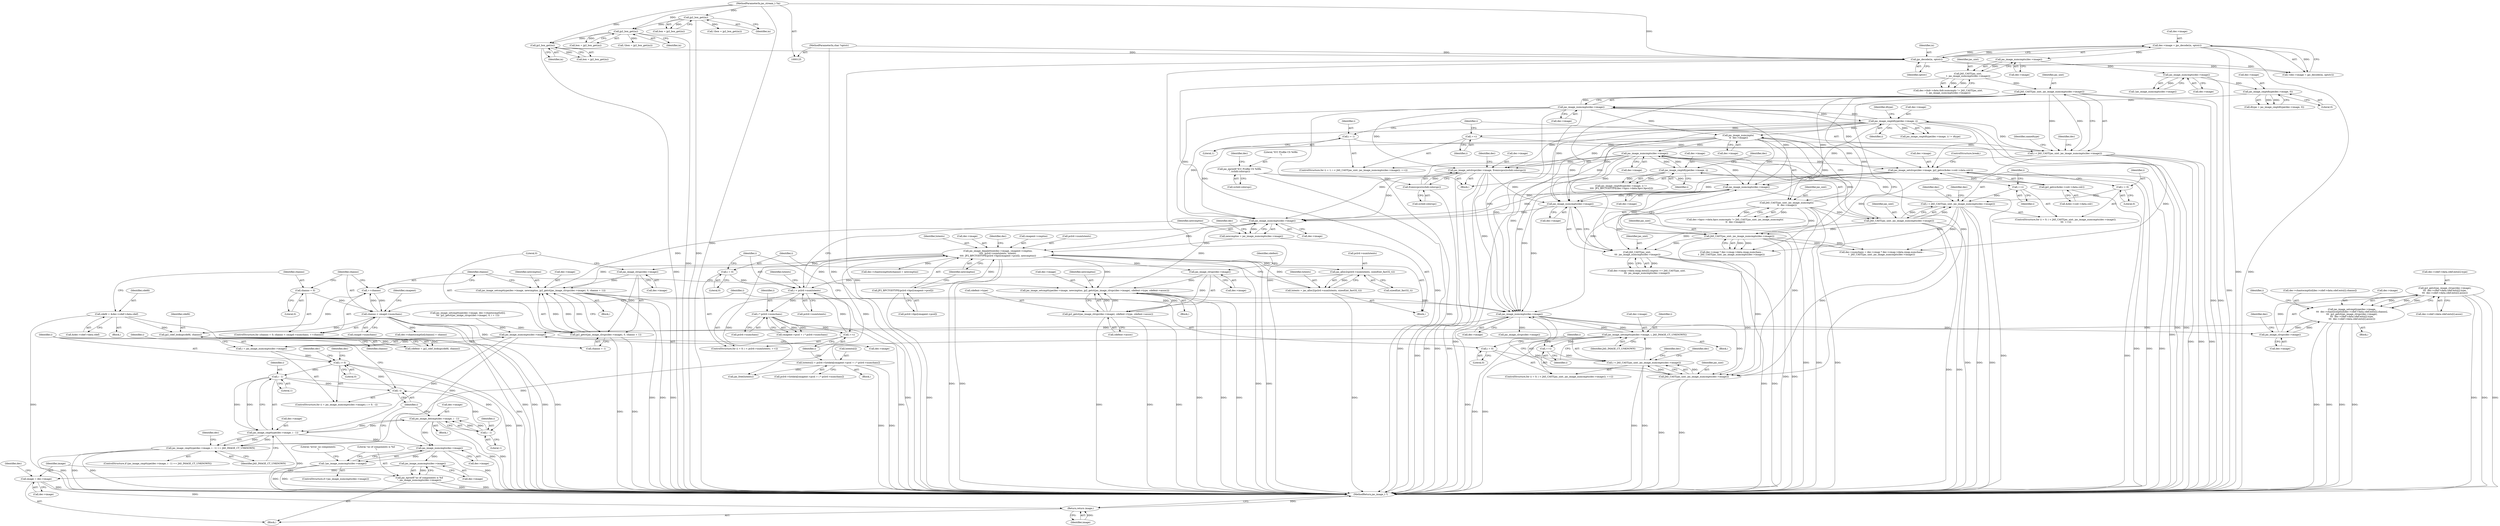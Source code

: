 digraph "0_jasper_d42b2388f7f8e0332c846675133acea151fc557a_33@API" {
"1001128" [label="(Call,jp2_getct(jas_image_clrspc(dec->image),\n\t\t\t  dec->cdef->data.cdef.ents[i].type,\n\t\t\t  dec->cdef->data.cdef.ents[i].assoc))"];
"1001129" [label="(Call,jas_image_clrspc(dec->image))"];
"1001107" [label="(Call,jas_image_setcmpttype(dec->image,\n\t\t\t  dec->chantocmptlut[dec->cdef->data.cdef.ents[i].channo],\n\t\t\t  jp2_getct(jas_image_clrspc(dec->image),\n\t\t\t  dec->cdef->data.cdef.ents[i].type,\n\t\t\t  dec->cdef->data.cdef.ents[i].assoc)))"];
"1001128" [label="(Call,jp2_getct(jas_image_clrspc(dec->image),\n\t\t\t  dec->cdef->data.cdef.ents[i].type,\n\t\t\t  dec->cdef->data.cdef.ents[i].assoc))"];
"1001055" [label="(Call,jas_image_numcmpts(dec->image))"];
"1000601" [label="(Call,jas_image_setclrspc(dec->image, jp2_getcs(&dec->colr->data.colr)))"];
"1000528" [label="(Call,jas_image_numcmpts(\n \t\t  dec->image))"];
"1000441" [label="(Call,jas_image_numcmpts(dec->image))"];
"1000450" [label="(Call,jas_image_cmptdtype(dec->image, i))"];
"1000437" [label="(Call,i < JAS_CAST(jas_uint, jas_image_numcmpts(dec->image)))"];
"1000445" [label="(Call,++i)"];
"1000434" [label="(Call,i = 1)"];
"1000439" [label="(Call,JAS_CAST(jas_uint, jas_image_numcmpts(dec->image)))"];
"1000404" [label="(Call,JAS_CAST(jas_uint,\n \t  jas_image_numcmpts(dec->image)))"];
"1000406" [label="(Call,jas_image_numcmpts(dec->image))"];
"1000373" [label="(Call,dec->image = jpc_decode(in, optstr))"];
"1000377" [label="(Call,jpc_decode(in, optstr))"];
"1000231" [label="(Call,jp2_box_get(in))"];
"1000206" [label="(Call,jp2_box_get(in))"];
"1000167" [label="(Call,jp2_box_get(in))"];
"1000126" [label="(MethodParameterIn,jas_stream_t *in)"];
"1000127" [label="(MethodParameterIn,char *optstr)"];
"1000428" [label="(Call,jas_image_cmptdtype(dec->image, 0))"];
"1000415" [label="(Call,jas_image_numcmpts(dec->image))"];
"1000547" [label="(Call,jas_image_numcmpts(dec->image))"];
"1000556" [label="(Call,jas_image_cmptdtype(dec->image, i))"];
"1000543" [label="(Call,i < JAS_CAST(jas_uint, jas_image_numcmpts(dec->image)))"];
"1000551" [label="(Call,++i)"];
"1000540" [label="(Call,i = 0)"];
"1000545" [label="(Call,JAS_CAST(jas_uint, jas_image_numcmpts(dec->image)))"];
"1000526" [label="(Call,JAS_CAST(jas_uint, jas_image_numcmpts(\n \t\t  dec->image)))"];
"1000605" [label="(Call,jp2_getcs(&dec->colr->data.colr))"];
"1001015" [label="(Call,jas_image_setcmpttype(dec->image, newcmptno, jp2_getct(jas_image_clrspc(dec->image), cdefent->type, cdefent->assoc)))"];
"1001021" [label="(Call,jas_image_clrspc(dec->image))"];
"1000971" [label="(Call,jas_image_depalettize(dec->image, cmapent->cmptno,\n\t\t\t\t  pclrd->numlutents, lutents,\n\t\t\t\t  JP2_BPCTODTYPE(pclrd->bpc[cmapent->pcol]), newcmptno))"];
"1000967" [label="(Call,jas_image_numcmpts(dec->image))"];
"1000739" [label="(Call,jas_image_numcmpts(dec->image))"];
"1000653" [label="(Call,jas_image_setclrspc(dec->image, fromiccpcs(icchdr.colorspc)))"];
"1000657" [label="(Call,fromiccpcs(icchdr.colorspc))"];
"1000648" [label="(Call,jas_eprintf(\"ICC Profile CS %08x\n\", icchdr.colorspc))"];
"1000777" [label="(Call,jas_image_numcmpts(dec->image))"];
"1001033" [label="(Call,jas_image_setcmpttype(dec->image, newcmptno, jp2_getct(jas_image_clrspc(dec->image), 0, channo + 1)))"];
"1001039" [label="(Call,jas_image_clrspc(dec->image))"];
"1001038" [label="(Call,jp2_getct(jas_image_clrspc(dec->image), 0, channo + 1))"];
"1000890" [label="(Call,channo < cmapd->numchans)"];
"1000887" [label="(Call,channo = 0)"];
"1000895" [label="(Call,++channo)"];
"1001007" [label="(Call,jp2_cdef_lookup(cdefd, channo))"];
"1000876" [label="(Call,cdefd = &dec->cdef->data.cdef)"];
"1000940" [label="(Call,i < pclrd->numlutents)"];
"1000937" [label="(Call,i = 0)"];
"1000945" [label="(Call,++i)"];
"1000960" [label="(Call,i * pclrd->numchans)"];
"1000930" [label="(Call,jas_alloc2(pclrd->numlutents, sizeof(int_fast32_t)))"];
"1000928" [label="(Call,lutents = jas_alloc2(pclrd->numlutents, sizeof(int_fast32_t)))"];
"1000948" [label="(Call,lutents[i] = pclrd->lutdata[cmapent->pcol + i * pclrd->numchans])"];
"1000982" [label="(Call,JP2_BPCTODTYPE(pclrd->bpc[cmapent->pcol]))"];
"1000965" [label="(Call,newcmptno = jas_image_numcmpts(dec->image))"];
"1001020" [label="(Call,jp2_getct(jas_image_clrspc(dec->image), cdefent->type, cdefent->assoc))"];
"1001062" [label="(Call,jas_image_setcmpttype(dec->image, i, JAS_IMAGE_CT_UNKNOWN))"];
"1001051" [label="(Call,i < JAS_CAST(jas_uint, jas_image_numcmpts(dec->image)))"];
"1001048" [label="(Call,i = 0)"];
"1001059" [label="(Call,++i)"];
"1001053" [label="(Call,JAS_CAST(jas_uint, jas_image_numcmpts(dec->image)))"];
"1000737" [label="(Call,JAS_CAST(jas_uint, jas_image_numcmpts(dec->image)))"];
"1000775" [label="(Call,JAS_CAST(jas_uint,\n \t\t\t  jas_image_numcmpts(dec->image)))"];
"1001194" [label="(Call,jas_image_numcmpts(dec->image))"];
"1001192" [label="(Call,i = jas_image_numcmpts(dec->image))"];
"1001198" [label="(Call,i > 0)"];
"1001210" [label="(Call,i - 1)"];
"1001201" [label="(Call,--i)"];
"1001206" [label="(Call,jas_image_cmpttype(dec->image, i - 1))"];
"1001205" [label="(Call,jas_image_cmpttype(dec->image, i - 1) == JAS_IMAGE_CT_UNKNOWN)"];
"1001215" [label="(Call,jas_image_delcmpt(dec->image, i - 1))"];
"1001224" [label="(Call,jas_image_numcmpts(dec->image))"];
"1001223" [label="(Call,!jas_image_numcmpts(dec->image))"];
"1001234" [label="(Call,jas_image_numcmpts(dec->image))"];
"1001232" [label="(Call,jas_eprintf(\"no of components is %d\n\", jas_image_numcmpts(dec->image)))"];
"1001238" [label="(Call,image = dec->image)"];
"1001250" [label="(Return,return image;)"];
"1001219" [label="(Call,i - 1)"];
"1001213" [label="(Identifier,JAS_IMAGE_CT_UNKNOWN)"];
"1001232" [label="(Call,jas_eprintf(\"no of components is %d\n\", jas_image_numcmpts(dec->image)))"];
"1001206" [label="(Call,jas_image_cmpttype(dec->image, i - 1))"];
"1001009" [label="(Identifier,channo)"];
"1000605" [label="(Call,jp2_getcs(&dec->colr->data.colr))"];
"1001265" [label="(MethodReturn,jas_image_t *)"];
"1001040" [label="(Call,dec->image)"];
"1000876" [label="(Call,cdefd = &dec->cdef->data.cdef)"];
"1001033" [label="(Call,jas_image_setcmpttype(dec->image, newcmptno, jp2_getct(jas_image_clrspc(dec->image), 0, channo + 1)))"];
"1001208" [label="(Identifier,dec)"];
"1001217" [label="(Identifier,dec)"];
"1001251" [label="(Identifier,image)"];
"1000720" [label="(Call,dec->numchans = dec->cmap ? dec->cmap->data.cmap.numchans :\n\t  JAS_CAST(jas_uint, jas_image_numcmpts(dec->image)))"];
"1000739" [label="(Call,jas_image_numcmpts(dec->image))"];
"1000890" [label="(Call,channo < cmapd->numchans)"];
"1000724" [label="(Call,dec->cmap ? dec->cmap->data.cmap.numchans :\n\t  JAS_CAST(jas_uint, jas_image_numcmpts(dec->image)))"];
"1000439" [label="(Call,JAS_CAST(jas_uint, jas_image_numcmpts(dec->image)))"];
"1000373" [label="(Call,dec->image = jpc_decode(in, optstr))"];
"1000544" [label="(Identifier,i)"];
"1001226" [label="(Identifier,dec)"];
"1001198" [label="(Call,i > 0)"];
"1000648" [label="(Call,jas_eprintf(\"ICC Profile CS %08x\n\", icchdr.colorspc))"];
"1001083" [label="(Identifier,i)"];
"1000454" [label="(Identifier,i)"];
"1001210" [label="(Call,i - 1)"];
"1001214" [label="(Block,)"];
"1001223" [label="(Call,!jas_image_numcmpts(dec->image))"];
"1000446" [label="(Identifier,i)"];
"1000445" [label="(Call,++i)"];
"1001070" [label="(Identifier,dec)"];
"1000426" [label="(Call,dtype = jas_image_cmptdtype(dec->image, 0))"];
"1000231" [label="(Call,jp2_box_get(in))"];
"1001037" [label="(Identifier,newcmptno)"];
"1000899" [label="(Identifier,cmapent)"];
"1000737" [label="(Call,JAS_CAST(jas_uint, jas_image_numcmpts(dec->image)))"];
"1000432" [label="(Literal,0)"];
"1000542" [label="(Literal,0)"];
"1001026" [label="(Identifier,cdefent)"];
"1000939" [label="(Literal,0)"];
"1000440" [label="(Identifier,jas_uint)"];
"1000529" [label="(Call,dec->image)"];
"1000128" [label="(Block,)"];
"1000971" [label="(Call,jas_image_depalettize(dec->image, cmapent->cmptno,\n\t\t\t\t  pclrd->numlutents, lutents,\n\t\t\t\t  JP2_BPCTODTYPE(pclrd->bpc[cmapent->pcol]), newcmptno))"];
"1000877" [label="(Identifier,cdefd)"];
"1000539" [label="(ControlStructure,for (i = 0; i < JAS_CAST(jas_uint, jas_image_numcmpts(dec->image));\n \t\t\t  ++i))"];
"1001061" [label="(Block,)"];
"1000560" [label="(Identifier,i)"];
"1000516" [label="(Call,dec->bpcc->data.bpcc.numcmpts != JAS_CAST(jas_uint, jas_image_numcmpts(\n \t\t  dec->image)))"];
"1001146" [label="(Call,dec->cdef->data.cdef.ents[i].assoc)"];
"1000435" [label="(Identifier,i)"];
"1000978" [label="(Call,pclrd->numlutents)"];
"1001216" [label="(Call,dec->image)"];
"1000407" [label="(Call,dec->image)"];
"1001032" [label="(Block,)"];
"1000892" [label="(Call,cmapd->numchans)"];
"1000606" [label="(Call,&dec->colr->data.colr)"];
"1000406" [label="(Call,jas_image_numcmpts(dec->image))"];
"1000928" [label="(Call,lutents = jas_alloc2(pclrd->numlutents, sizeof(int_fast32_t)))"];
"1000776" [label="(Identifier,jas_uint)"];
"1001201" [label="(Call,--i)"];
"1001067" [label="(Identifier,JAS_IMAGE_CT_UNKNOWN)"];
"1001059" [label="(Call,++i)"];
"1000232" [label="(Identifier,in)"];
"1000981" [label="(Identifier,lutents)"];
"1001239" [label="(Identifier,image)"];
"1001048" [label="(Call,i = 0)"];
"1001055" [label="(Call,jas_image_numcmpts(dec->image))"];
"1000374" [label="(Call,dec->image)"];
"1000950" [label="(Identifier,lutents)"];
"1001022" [label="(Call,dec->image)"];
"1000889" [label="(Literal,0)"];
"1000547" [label="(Call,jas_image_numcmpts(dec->image))"];
"1001043" [label="(Literal,0)"];
"1001034" [label="(Call,dec->image)"];
"1001062" [label="(Call,jas_image_setcmpttype(dec->image, i, JAS_IMAGE_CT_UNKNOWN))"];
"1000930" [label="(Call,jas_alloc2(pclrd->numlutents, sizeof(int_fast32_t)))"];
"1000127" [label="(MethodParameterIn,char *optstr)"];
"1001194" [label="(Call,jas_image_numcmpts(dec->image))"];
"1000990" [label="(Identifier,newcmptno)"];
"1000664" [label="(Identifier,dec)"];
"1000415" [label="(Call,jas_image_numcmpts(dec->image))"];
"1000775" [label="(Call,JAS_CAST(jas_uint,\n \t\t\t  jas_image_numcmpts(dec->image)))"];
"1000377" [label="(Call,jpc_decode(in, optstr))"];
"1000855" [label="(Block,)"];
"1001020" [label="(Call,jp2_getct(jas_image_clrspc(dec->image), cdefent->type, cdefent->assoc))"];
"1001173" [label="(Call,jas_image_setcmpttype(dec->image, dec->chantocmptlut[i],\n\t\t\t  jp2_getct(jas_image_clrspc(dec->image), 0, i + 1)))"];
"1000658" [label="(Call,icchdr.colorspc)"];
"1000526" [label="(Call,JAS_CAST(jas_uint, jas_image_numcmpts(\n \t\t  dec->image)))"];
"1001049" [label="(Identifier,i)"];
"1000404" [label="(Call,JAS_CAST(jas_uint,\n \t  jas_image_numcmpts(dec->image)))"];
"1000891" [label="(Identifier,channo)"];
"1000777" [label="(Call,jas_image_numcmpts(dec->image))"];
"1001063" [label="(Call,dec->image)"];
"1000960" [label="(Call,i * pclrd->numchans)"];
"1000740" [label="(Call,dec->image)"];
"1001225" [label="(Call,dec->image)"];
"1001221" [label="(Literal,1)"];
"1001219" [label="(Call,i - 1)"];
"1001129" [label="(Call,jas_image_clrspc(dec->image))"];
"1001039" [label="(Call,jas_image_clrspc(dec->image))"];
"1000962" [label="(Call,pclrd->numchans)"];
"1000982" [label="(Call,JP2_BPCTODTYPE(pclrd->bpc[cmapent->pcol]))"];
"1000450" [label="(Call,jas_image_cmptdtype(dec->image, i))"];
"1001139" [label="(Identifier,dec)"];
"1001060" [label="(Identifier,i)"];
"1000927" [label="(Block,)"];
"1001238" [label="(Call,image = dec->image)"];
"1001044" [label="(Call,channo + 1)"];
"1000555" [label="(Call,jas_image_cmptdtype(dec->image, i) !=\n \t\t\t\t  JP2_BPCTODTYPE(dec->bpcc->data.bpcc.bpcs[i]))"];
"1001193" [label="(Identifier,i)"];
"1001128" [label="(Call,jp2_getct(jas_image_clrspc(dec->image),\n\t\t\t  dec->cdef->data.cdef.ents[i].type,\n\t\t\t  dec->cdef->data.cdef.ents[i].assoc))"];
"1000204" [label="(Call,box = jp2_box_get(in))"];
"1000429" [label="(Call,dec->image)"];
"1000528" [label="(Call,jas_image_numcmpts(\n \t\t  dec->image))"];
"1001130" [label="(Call,dec->image)"];
"1000165" [label="(Call,box = jp2_box_get(in))"];
"1000778" [label="(Call,dec->image)"];
"1000888" [label="(Identifier,channo)"];
"1000738" [label="(Identifier,jas_uint)"];
"1001224" [label="(Call,jas_image_numcmpts(dec->image))"];
"1000164" [label="(Call,!(box = jp2_box_get(in)))"];
"1000983" [label="(Call,pclrd->bpc[cmapent->pcol])"];
"1000545" [label="(Call,JAS_CAST(jas_uint, jas_image_numcmpts(dec->image)))"];
"1001204" [label="(ControlStructure,if (jas_image_cmpttype(dec->image, i - 1) == JAS_IMAGE_CT_UNKNOWN))"];
"1000455" [label="(Identifier,dtype)"];
"1000394" [label="(Call,dec->ihdr->data.ihdr.numcmpts != JAS_CAST(jas_uint,\n \t  jas_image_numcmpts(dec->image)))"];
"1000952" [label="(Call,pclrd->lutdata[cmapent->pcol + i * pclrd->numchans])"];
"1000437" [label="(Call,i < JAS_CAST(jas_uint, jas_image_numcmpts(dec->image)))"];
"1000548" [label="(Call,dec->image)"];
"1001050" [label="(Literal,0)"];
"1000543" [label="(Call,i < JAS_CAST(jas_uint, jas_image_numcmpts(dec->image)))"];
"1000654" [label="(Call,dec->image)"];
"1000934" [label="(Call,sizeof(int_fast32_t))"];
"1001056" [label="(Call,dec->image)"];
"1001007" [label="(Call,jp2_cdef_lookup(cdefd, channo))"];
"1000546" [label="(Identifier,jas_uint)"];
"1000168" [label="(Identifier,in)"];
"1000583" [label="(Identifier,dec)"];
"1001240" [label="(Call,dec->image)"];
"1000452" [label="(Identifier,dec)"];
"1001019" [label="(Identifier,newcmptno)"];
"1001111" [label="(Call,dec->chantocmptlut[dec->cdef->data.cdef.ents[i].channo])"];
"1000941" [label="(Identifier,i)"];
"1000991" [label="(Call,dec->chantocmptlut[channo] = newcmptno)"];
"1000614" [label="(ControlStructure,break;)"];
"1000947" [label="(Block,)"];
"1000896" [label="(Identifier,channo)"];
"1001064" [label="(Identifier,dec)"];
"1000966" [label="(Identifier,newcmptno)"];
"1000650" [label="(Call,icchdr.colorspc)"];
"1001052" [label="(Identifier,i)"];
"1001199" [label="(Identifier,i)"];
"1000540" [label="(Call,i = 0)"];
"1000449" [label="(Call,jas_image_cmptdtype(dec->image, i) != dtype)"];
"1000416" [label="(Call,dec->image)"];
"1001222" [label="(ControlStructure,if (!jas_image_numcmpts(dec->image)))"];
"1001202" [label="(Identifier,i)"];
"1000965" [label="(Call,newcmptno = jas_image_numcmpts(dec->image))"];
"1000552" [label="(Identifier,i)"];
"1000961" [label="(Identifier,i)"];
"1001250" [label="(Return,return image;)"];
"1001025" [label="(Call,cdefent->type)"];
"1000379" [label="(Identifier,optstr)"];
"1000655" [label="(Identifier,dec)"];
"1000599" [label="(Block,)"];
"1001015" [label="(Call,jas_image_setcmpttype(dec->image, newcmptno, jp2_getct(jas_image_clrspc(dec->image), cdefent->type, cdefent->assoc)))"];
"1000451" [label="(Call,dec->image)"];
"1000937" [label="(Call,i = 0)"];
"1000206" [label="(Call,jp2_box_get(in))"];
"1000940" [label="(Call,i < pclrd->numlutents)"];
"1000556" [label="(Call,jas_image_cmptdtype(dec->image, i))"];
"1001038" [label="(Call,jp2_getct(jas_image_clrspc(dec->image), 0, channo + 1))"];
"1001200" [label="(Literal,0)"];
"1000203" [label="(Call,!(box = jp2_box_get(in)))"];
"1001245" [label="(Identifier,dec)"];
"1000878" [label="(Call,&dec->cdef->data.cdef)"];
"1001211" [label="(Identifier,i)"];
"1001021" [label="(Call,jas_image_clrspc(dec->image))"];
"1001054" [label="(Identifier,jas_uint)"];
"1000602" [label="(Call,dec->image)"];
"1000956" [label="(Call,cmapent->pcol + i * pclrd->numchans)"];
"1001016" [label="(Call,dec->image)"];
"1000541" [label="(Identifier,i)"];
"1000968" [label="(Call,dec->image)"];
"1000761" [label="(Call,dec->cmap->data.cmap.ents[i].cmptno >= JAS_CAST(jas_uint,\n \t\t\t  jas_image_numcmpts(dec->image)))"];
"1000551" [label="(Call,++i)"];
"1000167" [label="(Call,jp2_box_get(in))"];
"1001051" [label="(Call,i < JAS_CAST(jas_uint, jas_image_numcmpts(dec->image)))"];
"1000972" [label="(Call,dec->image)"];
"1000433" [label="(ControlStructure,for (i = 1; i < JAS_CAST(jas_uint, jas_image_numcmpts(dec->image)); ++i))"];
"1001220" [label="(Identifier,i)"];
"1000464" [label="(Identifier,samedtype)"];
"1001008" [label="(Identifier,cdefd)"];
"1001108" [label="(Call,dec->image)"];
"1000945" [label="(Call,++i)"];
"1001195" [label="(Call,dec->image)"];
"1001215" [label="(Call,jas_image_delcmpt(dec->image, i - 1))"];
"1001107" [label="(Call,jas_image_setcmpttype(dec->image,\n\t\t\t  dec->chantocmptlut[dec->cdef->data.cdef.ents[i].channo],\n\t\t\t  jp2_getct(jas_image_clrspc(dec->image),\n\t\t\t  dec->cdef->data.cdef.ents[i].type,\n\t\t\t  dec->cdef->data.cdef.ents[i].assoc)))"];
"1001133" [label="(Call,dec->cdef->data.cdef.ents[i].type)"];
"1000442" [label="(Call,dec->image)"];
"1000948" [label="(Call,lutents[i] = pclrd->lutdata[cmapent->pcol + i * pclrd->numchans])"];
"1000601" [label="(Call,jas_image_setclrspc(dec->image, jp2_getcs(&dec->colr->data.colr)))"];
"1000414" [label="(Call,!jas_image_numcmpts(dec->image))"];
"1001207" [label="(Call,dec->image)"];
"1000438" [label="(Identifier,i)"];
"1000994" [label="(Identifier,dec)"];
"1000441" [label="(Call,jas_image_numcmpts(dec->image))"];
"1000913" [label="(Call,dec->chantocmptlut[channo] = channo)"];
"1000936" [label="(ControlStructure,for (i = 0; i < pclrd->numlutents; ++i))"];
"1000998" [label="(Call,jas_free(lutents))"];
"1001234" [label="(Call,jas_image_numcmpts(dec->image))"];
"1000649" [label="(Literal,\"ICC Profile CS %08x\n\")"];
"1000126" [label="(MethodParameterIn,jas_stream_t *in)"];
"1000967" [label="(Call,jas_image_numcmpts(dec->image))"];
"1000975" [label="(Call,cmapent->cmptno)"];
"1000378" [label="(Identifier,in)"];
"1000938" [label="(Identifier,i)"];
"1001066" [label="(Identifier,i)"];
"1001235" [label="(Call,dec->image)"];
"1000207" [label="(Identifier,in)"];
"1000895" [label="(Call,++channo)"];
"1001212" [label="(Literal,1)"];
"1001191" [label="(ControlStructure,for (i = jas_image_numcmpts(dec->image); i > 0; --i))"];
"1001005" [label="(Call,cdefent = jp2_cdef_lookup(cdefd, channo))"];
"1000229" [label="(Call,box = jp2_box_get(in))"];
"1001183" [label="(Call,jas_image_clrspc(dec->image))"];
"1000657" [label="(Call,fromiccpcs(icchdr.colorspc))"];
"1001230" [label="(Literal,\"error: no components\n\")"];
"1000557" [label="(Call,dec->image)"];
"1000886" [label="(ControlStructure,for (channo = 0; channo < cmapd->numchans; ++channo))"];
"1001205" [label="(Call,jas_image_cmpttype(dec->image, i - 1) == JAS_IMAGE_CT_UNKNOWN)"];
"1001047" [label="(ControlStructure,for (i = 0; i < JAS_CAST(jas_uint, jas_image_numcmpts(dec->image)); ++i))"];
"1000558" [label="(Identifier,dec)"];
"1000929" [label="(Identifier,lutents)"];
"1000887" [label="(Call,channo = 0)"];
"1001053" [label="(Call,JAS_CAST(jas_uint, jas_image_numcmpts(dec->image)))"];
"1000942" [label="(Call,pclrd->numlutents)"];
"1001084" [label="(Block,)"];
"1000405" [label="(Identifier,jas_uint)"];
"1001028" [label="(Call,cdefent->assoc)"];
"1001233" [label="(Literal,\"no of components is %d\n\")"];
"1000428" [label="(Call,jas_image_cmptdtype(dec->image, 0))"];
"1000973" [label="(Identifier,dec)"];
"1000527" [label="(Identifier,jas_uint)"];
"1001004" [label="(Block,)"];
"1000946" [label="(Identifier,i)"];
"1000949" [label="(Call,lutents[i])"];
"1000653" [label="(Call,jas_image_setclrspc(dec->image, fromiccpcs(icchdr.colorspc)))"];
"1000436" [label="(Literal,1)"];
"1000931" [label="(Call,pclrd->numlutents)"];
"1000372" [label="(Call,!(dec->image = jpc_decode(in, optstr)))"];
"1000434" [label="(Call,i = 1)"];
"1001192" [label="(Call,i = jas_image_numcmpts(dec->image))"];
"1000567" [label="(Identifier,dec)"];
"1001128" -> "1001107"  [label="AST: "];
"1001128" -> "1001146"  [label="CFG: "];
"1001129" -> "1001128"  [label="AST: "];
"1001133" -> "1001128"  [label="AST: "];
"1001146" -> "1001128"  [label="AST: "];
"1001107" -> "1001128"  [label="CFG: "];
"1001128" -> "1001265"  [label="DDG: "];
"1001128" -> "1001265"  [label="DDG: "];
"1001128" -> "1001265"  [label="DDG: "];
"1001128" -> "1001107"  [label="DDG: "];
"1001128" -> "1001107"  [label="DDG: "];
"1001128" -> "1001107"  [label="DDG: "];
"1001129" -> "1001128"  [label="DDG: "];
"1001129" -> "1001130"  [label="CFG: "];
"1001130" -> "1001129"  [label="AST: "];
"1001139" -> "1001129"  [label="CFG: "];
"1001129" -> "1001107"  [label="DDG: "];
"1001107" -> "1001129"  [label="DDG: "];
"1001055" -> "1001129"  [label="DDG: "];
"1001107" -> "1001084"  [label="AST: "];
"1001108" -> "1001107"  [label="AST: "];
"1001111" -> "1001107"  [label="AST: "];
"1001083" -> "1001107"  [label="CFG: "];
"1001107" -> "1001265"  [label="DDG: "];
"1001107" -> "1001265"  [label="DDG: "];
"1001107" -> "1001265"  [label="DDG: "];
"1001107" -> "1001265"  [label="DDG: "];
"1001107" -> "1001194"  [label="DDG: "];
"1001055" -> "1001053"  [label="AST: "];
"1001055" -> "1001056"  [label="CFG: "];
"1001056" -> "1001055"  [label="AST: "];
"1001053" -> "1001055"  [label="CFG: "];
"1001055" -> "1001265"  [label="DDG: "];
"1001055" -> "1001053"  [label="DDG: "];
"1000601" -> "1001055"  [label="DDG: "];
"1001015" -> "1001055"  [label="DDG: "];
"1000739" -> "1001055"  [label="DDG: "];
"1001062" -> "1001055"  [label="DDG: "];
"1000528" -> "1001055"  [label="DDG: "];
"1000777" -> "1001055"  [label="DDG: "];
"1000450" -> "1001055"  [label="DDG: "];
"1000653" -> "1001055"  [label="DDG: "];
"1001033" -> "1001055"  [label="DDG: "];
"1000441" -> "1001055"  [label="DDG: "];
"1000547" -> "1001055"  [label="DDG: "];
"1001055" -> "1001062"  [label="DDG: "];
"1001055" -> "1001183"  [label="DDG: "];
"1001055" -> "1001194"  [label="DDG: "];
"1000601" -> "1000599"  [label="AST: "];
"1000601" -> "1000605"  [label="CFG: "];
"1000602" -> "1000601"  [label="AST: "];
"1000605" -> "1000601"  [label="AST: "];
"1000614" -> "1000601"  [label="CFG: "];
"1000601" -> "1001265"  [label="DDG: "];
"1000601" -> "1001265"  [label="DDG: "];
"1000601" -> "1001265"  [label="DDG: "];
"1000528" -> "1000601"  [label="DDG: "];
"1000450" -> "1000601"  [label="DDG: "];
"1000441" -> "1000601"  [label="DDG: "];
"1000547" -> "1000601"  [label="DDG: "];
"1000605" -> "1000601"  [label="DDG: "];
"1000601" -> "1000739"  [label="DDG: "];
"1000601" -> "1000777"  [label="DDG: "];
"1000601" -> "1000967"  [label="DDG: "];
"1000528" -> "1000526"  [label="AST: "];
"1000528" -> "1000529"  [label="CFG: "];
"1000529" -> "1000528"  [label="AST: "];
"1000526" -> "1000528"  [label="CFG: "];
"1000528" -> "1001265"  [label="DDG: "];
"1000528" -> "1000526"  [label="DDG: "];
"1000441" -> "1000528"  [label="DDG: "];
"1000450" -> "1000528"  [label="DDG: "];
"1000528" -> "1000547"  [label="DDG: "];
"1000528" -> "1000653"  [label="DDG: "];
"1000528" -> "1000739"  [label="DDG: "];
"1000528" -> "1000777"  [label="DDG: "];
"1000528" -> "1000967"  [label="DDG: "];
"1000441" -> "1000439"  [label="AST: "];
"1000441" -> "1000442"  [label="CFG: "];
"1000442" -> "1000441"  [label="AST: "];
"1000439" -> "1000441"  [label="CFG: "];
"1000441" -> "1001265"  [label="DDG: "];
"1000441" -> "1000439"  [label="DDG: "];
"1000450" -> "1000441"  [label="DDG: "];
"1000428" -> "1000441"  [label="DDG: "];
"1000441" -> "1000450"  [label="DDG: "];
"1000441" -> "1000653"  [label="DDG: "];
"1000441" -> "1000739"  [label="DDG: "];
"1000441" -> "1000777"  [label="DDG: "];
"1000441" -> "1000967"  [label="DDG: "];
"1000450" -> "1000449"  [label="AST: "];
"1000450" -> "1000454"  [label="CFG: "];
"1000451" -> "1000450"  [label="AST: "];
"1000454" -> "1000450"  [label="AST: "];
"1000455" -> "1000450"  [label="CFG: "];
"1000450" -> "1001265"  [label="DDG: "];
"1000450" -> "1001265"  [label="DDG: "];
"1000450" -> "1000445"  [label="DDG: "];
"1000450" -> "1000449"  [label="DDG: "];
"1000450" -> "1000449"  [label="DDG: "];
"1000437" -> "1000450"  [label="DDG: "];
"1000450" -> "1000653"  [label="DDG: "];
"1000450" -> "1000739"  [label="DDG: "];
"1000450" -> "1000777"  [label="DDG: "];
"1000450" -> "1000967"  [label="DDG: "];
"1000437" -> "1000433"  [label="AST: "];
"1000437" -> "1000439"  [label="CFG: "];
"1000438" -> "1000437"  [label="AST: "];
"1000439" -> "1000437"  [label="AST: "];
"1000452" -> "1000437"  [label="CFG: "];
"1000464" -> "1000437"  [label="CFG: "];
"1000437" -> "1001265"  [label="DDG: "];
"1000437" -> "1001265"  [label="DDG: "];
"1000437" -> "1001265"  [label="DDG: "];
"1000445" -> "1000437"  [label="DDG: "];
"1000434" -> "1000437"  [label="DDG: "];
"1000439" -> "1000437"  [label="DDG: "];
"1000439" -> "1000437"  [label="DDG: "];
"1000437" -> "1000720"  [label="DDG: "];
"1000437" -> "1000724"  [label="DDG: "];
"1000445" -> "1000433"  [label="AST: "];
"1000445" -> "1000446"  [label="CFG: "];
"1000446" -> "1000445"  [label="AST: "];
"1000438" -> "1000445"  [label="CFG: "];
"1000434" -> "1000433"  [label="AST: "];
"1000434" -> "1000436"  [label="CFG: "];
"1000435" -> "1000434"  [label="AST: "];
"1000436" -> "1000434"  [label="AST: "];
"1000438" -> "1000434"  [label="CFG: "];
"1000440" -> "1000439"  [label="AST: "];
"1000439" -> "1001265"  [label="DDG: "];
"1000439" -> "1001265"  [label="DDG: "];
"1000404" -> "1000439"  [label="DDG: "];
"1000439" -> "1000526"  [label="DDG: "];
"1000439" -> "1000737"  [label="DDG: "];
"1000439" -> "1000775"  [label="DDG: "];
"1000439" -> "1001053"  [label="DDG: "];
"1000404" -> "1000394"  [label="AST: "];
"1000404" -> "1000406"  [label="CFG: "];
"1000405" -> "1000404"  [label="AST: "];
"1000406" -> "1000404"  [label="AST: "];
"1000394" -> "1000404"  [label="CFG: "];
"1000404" -> "1001265"  [label="DDG: "];
"1000404" -> "1000394"  [label="DDG: "];
"1000404" -> "1000394"  [label="DDG: "];
"1000406" -> "1000404"  [label="DDG: "];
"1000406" -> "1000407"  [label="CFG: "];
"1000407" -> "1000406"  [label="AST: "];
"1000373" -> "1000406"  [label="DDG: "];
"1000406" -> "1000415"  [label="DDG: "];
"1000373" -> "1000372"  [label="AST: "];
"1000373" -> "1000377"  [label="CFG: "];
"1000374" -> "1000373"  [label="AST: "];
"1000377" -> "1000373"  [label="AST: "];
"1000372" -> "1000373"  [label="CFG: "];
"1000373" -> "1001265"  [label="DDG: "];
"1000373" -> "1001265"  [label="DDG: "];
"1000373" -> "1000372"  [label="DDG: "];
"1000377" -> "1000373"  [label="DDG: "];
"1000377" -> "1000373"  [label="DDG: "];
"1000377" -> "1000379"  [label="CFG: "];
"1000378" -> "1000377"  [label="AST: "];
"1000379" -> "1000377"  [label="AST: "];
"1000377" -> "1001265"  [label="DDG: "];
"1000377" -> "1001265"  [label="DDG: "];
"1000377" -> "1000372"  [label="DDG: "];
"1000377" -> "1000372"  [label="DDG: "];
"1000231" -> "1000377"  [label="DDG: "];
"1000126" -> "1000377"  [label="DDG: "];
"1000127" -> "1000377"  [label="DDG: "];
"1000231" -> "1000229"  [label="AST: "];
"1000231" -> "1000232"  [label="CFG: "];
"1000232" -> "1000231"  [label="AST: "];
"1000229" -> "1000231"  [label="CFG: "];
"1000231" -> "1001265"  [label="DDG: "];
"1000231" -> "1000229"  [label="DDG: "];
"1000206" -> "1000231"  [label="DDG: "];
"1000126" -> "1000231"  [label="DDG: "];
"1000206" -> "1000204"  [label="AST: "];
"1000206" -> "1000207"  [label="CFG: "];
"1000207" -> "1000206"  [label="AST: "];
"1000204" -> "1000206"  [label="CFG: "];
"1000206" -> "1001265"  [label="DDG: "];
"1000206" -> "1000203"  [label="DDG: "];
"1000206" -> "1000204"  [label="DDG: "];
"1000167" -> "1000206"  [label="DDG: "];
"1000126" -> "1000206"  [label="DDG: "];
"1000167" -> "1000165"  [label="AST: "];
"1000167" -> "1000168"  [label="CFG: "];
"1000168" -> "1000167"  [label="AST: "];
"1000165" -> "1000167"  [label="CFG: "];
"1000167" -> "1001265"  [label="DDG: "];
"1000167" -> "1000164"  [label="DDG: "];
"1000167" -> "1000165"  [label="DDG: "];
"1000126" -> "1000167"  [label="DDG: "];
"1000126" -> "1000125"  [label="AST: "];
"1000126" -> "1001265"  [label="DDG: "];
"1000127" -> "1000125"  [label="AST: "];
"1000127" -> "1001265"  [label="DDG: "];
"1000428" -> "1000426"  [label="AST: "];
"1000428" -> "1000432"  [label="CFG: "];
"1000429" -> "1000428"  [label="AST: "];
"1000432" -> "1000428"  [label="AST: "];
"1000426" -> "1000428"  [label="CFG: "];
"1000428" -> "1000426"  [label="DDG: "];
"1000428" -> "1000426"  [label="DDG: "];
"1000415" -> "1000428"  [label="DDG: "];
"1000415" -> "1000414"  [label="AST: "];
"1000415" -> "1000416"  [label="CFG: "];
"1000416" -> "1000415"  [label="AST: "];
"1000414" -> "1000415"  [label="CFG: "];
"1000415" -> "1001265"  [label="DDG: "];
"1000415" -> "1000414"  [label="DDG: "];
"1000547" -> "1000545"  [label="AST: "];
"1000547" -> "1000548"  [label="CFG: "];
"1000548" -> "1000547"  [label="AST: "];
"1000545" -> "1000547"  [label="CFG: "];
"1000547" -> "1001265"  [label="DDG: "];
"1000547" -> "1000545"  [label="DDG: "];
"1000556" -> "1000547"  [label="DDG: "];
"1000547" -> "1000556"  [label="DDG: "];
"1000547" -> "1000653"  [label="DDG: "];
"1000547" -> "1000739"  [label="DDG: "];
"1000547" -> "1000777"  [label="DDG: "];
"1000547" -> "1000967"  [label="DDG: "];
"1000556" -> "1000555"  [label="AST: "];
"1000556" -> "1000560"  [label="CFG: "];
"1000557" -> "1000556"  [label="AST: "];
"1000560" -> "1000556"  [label="AST: "];
"1000567" -> "1000556"  [label="CFG: "];
"1000556" -> "1000551"  [label="DDG: "];
"1000556" -> "1000555"  [label="DDG: "];
"1000556" -> "1000555"  [label="DDG: "];
"1000543" -> "1000556"  [label="DDG: "];
"1000543" -> "1000539"  [label="AST: "];
"1000543" -> "1000545"  [label="CFG: "];
"1000544" -> "1000543"  [label="AST: "];
"1000545" -> "1000543"  [label="AST: "];
"1000558" -> "1000543"  [label="CFG: "];
"1000583" -> "1000543"  [label="CFG: "];
"1000543" -> "1001265"  [label="DDG: "];
"1000543" -> "1001265"  [label="DDG: "];
"1000543" -> "1001265"  [label="DDG: "];
"1000551" -> "1000543"  [label="DDG: "];
"1000540" -> "1000543"  [label="DDG: "];
"1000545" -> "1000543"  [label="DDG: "];
"1000545" -> "1000543"  [label="DDG: "];
"1000543" -> "1000720"  [label="DDG: "];
"1000543" -> "1000724"  [label="DDG: "];
"1000551" -> "1000539"  [label="AST: "];
"1000551" -> "1000552"  [label="CFG: "];
"1000552" -> "1000551"  [label="AST: "];
"1000544" -> "1000551"  [label="CFG: "];
"1000540" -> "1000539"  [label="AST: "];
"1000540" -> "1000542"  [label="CFG: "];
"1000541" -> "1000540"  [label="AST: "];
"1000542" -> "1000540"  [label="AST: "];
"1000544" -> "1000540"  [label="CFG: "];
"1000546" -> "1000545"  [label="AST: "];
"1000545" -> "1001265"  [label="DDG: "];
"1000545" -> "1001265"  [label="DDG: "];
"1000526" -> "1000545"  [label="DDG: "];
"1000545" -> "1000737"  [label="DDG: "];
"1000545" -> "1000775"  [label="DDG: "];
"1000545" -> "1001053"  [label="DDG: "];
"1000526" -> "1000516"  [label="AST: "];
"1000527" -> "1000526"  [label="AST: "];
"1000516" -> "1000526"  [label="CFG: "];
"1000526" -> "1001265"  [label="DDG: "];
"1000526" -> "1001265"  [label="DDG: "];
"1000526" -> "1000516"  [label="DDG: "];
"1000526" -> "1000516"  [label="DDG: "];
"1000526" -> "1000737"  [label="DDG: "];
"1000526" -> "1000775"  [label="DDG: "];
"1000526" -> "1001053"  [label="DDG: "];
"1000605" -> "1000606"  [label="CFG: "];
"1000606" -> "1000605"  [label="AST: "];
"1000605" -> "1001265"  [label="DDG: "];
"1001015" -> "1001004"  [label="AST: "];
"1001015" -> "1001020"  [label="CFG: "];
"1001016" -> "1001015"  [label="AST: "];
"1001019" -> "1001015"  [label="AST: "];
"1001020" -> "1001015"  [label="AST: "];
"1000896" -> "1001015"  [label="CFG: "];
"1001015" -> "1001265"  [label="DDG: "];
"1001015" -> "1001265"  [label="DDG: "];
"1001015" -> "1001265"  [label="DDG: "];
"1001015" -> "1000967"  [label="DDG: "];
"1001021" -> "1001015"  [label="DDG: "];
"1000971" -> "1001015"  [label="DDG: "];
"1001020" -> "1001015"  [label="DDG: "];
"1001020" -> "1001015"  [label="DDG: "];
"1001020" -> "1001015"  [label="DDG: "];
"1001021" -> "1001020"  [label="AST: "];
"1001021" -> "1001022"  [label="CFG: "];
"1001022" -> "1001021"  [label="AST: "];
"1001026" -> "1001021"  [label="CFG: "];
"1001021" -> "1001020"  [label="DDG: "];
"1000971" -> "1001021"  [label="DDG: "];
"1000971" -> "1000927"  [label="AST: "];
"1000971" -> "1000990"  [label="CFG: "];
"1000972" -> "1000971"  [label="AST: "];
"1000975" -> "1000971"  [label="AST: "];
"1000978" -> "1000971"  [label="AST: "];
"1000981" -> "1000971"  [label="AST: "];
"1000982" -> "1000971"  [label="AST: "];
"1000990" -> "1000971"  [label="AST: "];
"1000994" -> "1000971"  [label="CFG: "];
"1000971" -> "1001265"  [label="DDG: "];
"1000971" -> "1001265"  [label="DDG: "];
"1000971" -> "1001265"  [label="DDG: "];
"1000971" -> "1001265"  [label="DDG: "];
"1000971" -> "1000930"  [label="DDG: "];
"1000967" -> "1000971"  [label="DDG: "];
"1000940" -> "1000971"  [label="DDG: "];
"1000928" -> "1000971"  [label="DDG: "];
"1000948" -> "1000971"  [label="DDG: "];
"1000982" -> "1000971"  [label="DDG: "];
"1000965" -> "1000971"  [label="DDG: "];
"1000971" -> "1000991"  [label="DDG: "];
"1000971" -> "1000998"  [label="DDG: "];
"1000971" -> "1001033"  [label="DDG: "];
"1000971" -> "1001039"  [label="DDG: "];
"1000967" -> "1000965"  [label="AST: "];
"1000967" -> "1000968"  [label="CFG: "];
"1000968" -> "1000967"  [label="AST: "];
"1000965" -> "1000967"  [label="CFG: "];
"1000967" -> "1000965"  [label="DDG: "];
"1000739" -> "1000967"  [label="DDG: "];
"1000777" -> "1000967"  [label="DDG: "];
"1000653" -> "1000967"  [label="DDG: "];
"1001033" -> "1000967"  [label="DDG: "];
"1000739" -> "1000737"  [label="AST: "];
"1000739" -> "1000740"  [label="CFG: "];
"1000740" -> "1000739"  [label="AST: "];
"1000737" -> "1000739"  [label="CFG: "];
"1000739" -> "1001265"  [label="DDG: "];
"1000739" -> "1000737"  [label="DDG: "];
"1000653" -> "1000739"  [label="DDG: "];
"1000739" -> "1000777"  [label="DDG: "];
"1000653" -> "1000599"  [label="AST: "];
"1000653" -> "1000657"  [label="CFG: "];
"1000654" -> "1000653"  [label="AST: "];
"1000657" -> "1000653"  [label="AST: "];
"1000664" -> "1000653"  [label="CFG: "];
"1000653" -> "1001265"  [label="DDG: "];
"1000653" -> "1001265"  [label="DDG: "];
"1000653" -> "1001265"  [label="DDG: "];
"1000657" -> "1000653"  [label="DDG: "];
"1000653" -> "1000777"  [label="DDG: "];
"1000657" -> "1000658"  [label="CFG: "];
"1000658" -> "1000657"  [label="AST: "];
"1000657" -> "1001265"  [label="DDG: "];
"1000648" -> "1000657"  [label="DDG: "];
"1000648" -> "1000599"  [label="AST: "];
"1000648" -> "1000650"  [label="CFG: "];
"1000649" -> "1000648"  [label="AST: "];
"1000650" -> "1000648"  [label="AST: "];
"1000655" -> "1000648"  [label="CFG: "];
"1000648" -> "1001265"  [label="DDG: "];
"1000777" -> "1000775"  [label="AST: "];
"1000777" -> "1000778"  [label="CFG: "];
"1000778" -> "1000777"  [label="AST: "];
"1000775" -> "1000777"  [label="CFG: "];
"1000777" -> "1001265"  [label="DDG: "];
"1000777" -> "1000775"  [label="DDG: "];
"1001033" -> "1001032"  [label="AST: "];
"1001033" -> "1001038"  [label="CFG: "];
"1001034" -> "1001033"  [label="AST: "];
"1001037" -> "1001033"  [label="AST: "];
"1001038" -> "1001033"  [label="AST: "];
"1000896" -> "1001033"  [label="CFG: "];
"1001033" -> "1001265"  [label="DDG: "];
"1001033" -> "1001265"  [label="DDG: "];
"1001033" -> "1001265"  [label="DDG: "];
"1001039" -> "1001033"  [label="DDG: "];
"1001038" -> "1001033"  [label="DDG: "];
"1001038" -> "1001033"  [label="DDG: "];
"1001038" -> "1001033"  [label="DDG: "];
"1001039" -> "1001038"  [label="AST: "];
"1001039" -> "1001040"  [label="CFG: "];
"1001040" -> "1001039"  [label="AST: "];
"1001043" -> "1001039"  [label="CFG: "];
"1001039" -> "1001038"  [label="DDG: "];
"1001038" -> "1001044"  [label="CFG: "];
"1001043" -> "1001038"  [label="AST: "];
"1001044" -> "1001038"  [label="AST: "];
"1001038" -> "1001265"  [label="DDG: "];
"1001038" -> "1001265"  [label="DDG: "];
"1000890" -> "1001038"  [label="DDG: "];
"1000890" -> "1000886"  [label="AST: "];
"1000890" -> "1000892"  [label="CFG: "];
"1000891" -> "1000890"  [label="AST: "];
"1000892" -> "1000890"  [label="AST: "];
"1000899" -> "1000890"  [label="CFG: "];
"1001049" -> "1000890"  [label="CFG: "];
"1000890" -> "1001265"  [label="DDG: "];
"1000890" -> "1001265"  [label="DDG: "];
"1000890" -> "1001265"  [label="DDG: "];
"1000887" -> "1000890"  [label="DDG: "];
"1000895" -> "1000890"  [label="DDG: "];
"1000890" -> "1000895"  [label="DDG: "];
"1000890" -> "1000913"  [label="DDG: "];
"1000890" -> "1001007"  [label="DDG: "];
"1000890" -> "1001044"  [label="DDG: "];
"1000887" -> "1000886"  [label="AST: "];
"1000887" -> "1000889"  [label="CFG: "];
"1000888" -> "1000887"  [label="AST: "];
"1000889" -> "1000887"  [label="AST: "];
"1000891" -> "1000887"  [label="CFG: "];
"1000895" -> "1000886"  [label="AST: "];
"1000895" -> "1000896"  [label="CFG: "];
"1000896" -> "1000895"  [label="AST: "];
"1000891" -> "1000895"  [label="CFG: "];
"1001007" -> "1000895"  [label="DDG: "];
"1001007" -> "1001005"  [label="AST: "];
"1001007" -> "1001009"  [label="CFG: "];
"1001008" -> "1001007"  [label="AST: "];
"1001009" -> "1001007"  [label="AST: "];
"1001005" -> "1001007"  [label="CFG: "];
"1001007" -> "1001265"  [label="DDG: "];
"1001007" -> "1001005"  [label="DDG: "];
"1001007" -> "1001005"  [label="DDG: "];
"1000876" -> "1001007"  [label="DDG: "];
"1000876" -> "1000855"  [label="AST: "];
"1000876" -> "1000878"  [label="CFG: "];
"1000877" -> "1000876"  [label="AST: "];
"1000878" -> "1000876"  [label="AST: "];
"1000888" -> "1000876"  [label="CFG: "];
"1000876" -> "1001265"  [label="DDG: "];
"1000876" -> "1001265"  [label="DDG: "];
"1000940" -> "1000936"  [label="AST: "];
"1000940" -> "1000942"  [label="CFG: "];
"1000941" -> "1000940"  [label="AST: "];
"1000942" -> "1000940"  [label="AST: "];
"1000950" -> "1000940"  [label="CFG: "];
"1000966" -> "1000940"  [label="CFG: "];
"1000940" -> "1001265"  [label="DDG: "];
"1000937" -> "1000940"  [label="DDG: "];
"1000945" -> "1000940"  [label="DDG: "];
"1000930" -> "1000940"  [label="DDG: "];
"1000940" -> "1000960"  [label="DDG: "];
"1000937" -> "1000936"  [label="AST: "];
"1000937" -> "1000939"  [label="CFG: "];
"1000938" -> "1000937"  [label="AST: "];
"1000939" -> "1000937"  [label="AST: "];
"1000941" -> "1000937"  [label="CFG: "];
"1000945" -> "1000936"  [label="AST: "];
"1000945" -> "1000946"  [label="CFG: "];
"1000946" -> "1000945"  [label="AST: "];
"1000941" -> "1000945"  [label="CFG: "];
"1000960" -> "1000945"  [label="DDG: "];
"1000960" -> "1000956"  [label="AST: "];
"1000960" -> "1000962"  [label="CFG: "];
"1000961" -> "1000960"  [label="AST: "];
"1000962" -> "1000960"  [label="AST: "];
"1000956" -> "1000960"  [label="CFG: "];
"1000960" -> "1001265"  [label="DDG: "];
"1000960" -> "1000956"  [label="DDG: "];
"1000960" -> "1000956"  [label="DDG: "];
"1000930" -> "1000928"  [label="AST: "];
"1000930" -> "1000934"  [label="CFG: "];
"1000931" -> "1000930"  [label="AST: "];
"1000934" -> "1000930"  [label="AST: "];
"1000928" -> "1000930"  [label="CFG: "];
"1000930" -> "1000928"  [label="DDG: "];
"1000928" -> "1000927"  [label="AST: "];
"1000929" -> "1000928"  [label="AST: "];
"1000938" -> "1000928"  [label="CFG: "];
"1000928" -> "1001265"  [label="DDG: "];
"1000948" -> "1000947"  [label="AST: "];
"1000948" -> "1000952"  [label="CFG: "];
"1000949" -> "1000948"  [label="AST: "];
"1000952" -> "1000948"  [label="AST: "];
"1000946" -> "1000948"  [label="CFG: "];
"1000948" -> "1001265"  [label="DDG: "];
"1000948" -> "1001265"  [label="DDG: "];
"1000948" -> "1000998"  [label="DDG: "];
"1000982" -> "1000983"  [label="CFG: "];
"1000983" -> "1000982"  [label="AST: "];
"1000990" -> "1000982"  [label="CFG: "];
"1000982" -> "1001265"  [label="DDG: "];
"1000965" -> "1000927"  [label="AST: "];
"1000966" -> "1000965"  [label="AST: "];
"1000973" -> "1000965"  [label="CFG: "];
"1001020" -> "1001028"  [label="CFG: "];
"1001025" -> "1001020"  [label="AST: "];
"1001028" -> "1001020"  [label="AST: "];
"1001020" -> "1001265"  [label="DDG: "];
"1001020" -> "1001265"  [label="DDG: "];
"1001020" -> "1001265"  [label="DDG: "];
"1001062" -> "1001061"  [label="AST: "];
"1001062" -> "1001067"  [label="CFG: "];
"1001063" -> "1001062"  [label="AST: "];
"1001066" -> "1001062"  [label="AST: "];
"1001067" -> "1001062"  [label="AST: "];
"1001060" -> "1001062"  [label="CFG: "];
"1001062" -> "1001265"  [label="DDG: "];
"1001062" -> "1001265"  [label="DDG: "];
"1001062" -> "1001059"  [label="DDG: "];
"1001051" -> "1001062"  [label="DDG: "];
"1001062" -> "1001205"  [label="DDG: "];
"1001051" -> "1001047"  [label="AST: "];
"1001051" -> "1001053"  [label="CFG: "];
"1001052" -> "1001051"  [label="AST: "];
"1001053" -> "1001051"  [label="AST: "];
"1001064" -> "1001051"  [label="CFG: "];
"1001070" -> "1001051"  [label="CFG: "];
"1001051" -> "1001265"  [label="DDG: "];
"1001051" -> "1001265"  [label="DDG: "];
"1001048" -> "1001051"  [label="DDG: "];
"1001059" -> "1001051"  [label="DDG: "];
"1001053" -> "1001051"  [label="DDG: "];
"1001053" -> "1001051"  [label="DDG: "];
"1001048" -> "1001047"  [label="AST: "];
"1001048" -> "1001050"  [label="CFG: "];
"1001049" -> "1001048"  [label="AST: "];
"1001050" -> "1001048"  [label="AST: "];
"1001052" -> "1001048"  [label="CFG: "];
"1001059" -> "1001047"  [label="AST: "];
"1001059" -> "1001060"  [label="CFG: "];
"1001060" -> "1001059"  [label="AST: "];
"1001052" -> "1001059"  [label="CFG: "];
"1001054" -> "1001053"  [label="AST: "];
"1001053" -> "1001265"  [label="DDG: "];
"1001053" -> "1001265"  [label="DDG: "];
"1000737" -> "1001053"  [label="DDG: "];
"1000775" -> "1001053"  [label="DDG: "];
"1000737" -> "1000724"  [label="AST: "];
"1000738" -> "1000737"  [label="AST: "];
"1000724" -> "1000737"  [label="CFG: "];
"1000737" -> "1001265"  [label="DDG: "];
"1000737" -> "1001265"  [label="DDG: "];
"1000737" -> "1000720"  [label="DDG: "];
"1000737" -> "1000720"  [label="DDG: "];
"1000737" -> "1000724"  [label="DDG: "];
"1000737" -> "1000724"  [label="DDG: "];
"1000737" -> "1000775"  [label="DDG: "];
"1000775" -> "1000761"  [label="AST: "];
"1000776" -> "1000775"  [label="AST: "];
"1000761" -> "1000775"  [label="CFG: "];
"1000775" -> "1001265"  [label="DDG: "];
"1000775" -> "1001265"  [label="DDG: "];
"1000775" -> "1000761"  [label="DDG: "];
"1000775" -> "1000761"  [label="DDG: "];
"1001194" -> "1001192"  [label="AST: "];
"1001194" -> "1001195"  [label="CFG: "];
"1001195" -> "1001194"  [label="AST: "];
"1001192" -> "1001194"  [label="CFG: "];
"1001194" -> "1001192"  [label="DDG: "];
"1001173" -> "1001194"  [label="DDG: "];
"1001194" -> "1001206"  [label="DDG: "];
"1001194" -> "1001224"  [label="DDG: "];
"1001192" -> "1001191"  [label="AST: "];
"1001193" -> "1001192"  [label="AST: "];
"1001199" -> "1001192"  [label="CFG: "];
"1001192" -> "1001198"  [label="DDG: "];
"1001198" -> "1001191"  [label="AST: "];
"1001198" -> "1001200"  [label="CFG: "];
"1001199" -> "1001198"  [label="AST: "];
"1001200" -> "1001198"  [label="AST: "];
"1001208" -> "1001198"  [label="CFG: "];
"1001226" -> "1001198"  [label="CFG: "];
"1001198" -> "1001265"  [label="DDG: "];
"1001198" -> "1001265"  [label="DDG: "];
"1001201" -> "1001198"  [label="DDG: "];
"1001198" -> "1001210"  [label="DDG: "];
"1001210" -> "1001206"  [label="AST: "];
"1001210" -> "1001212"  [label="CFG: "];
"1001211" -> "1001210"  [label="AST: "];
"1001212" -> "1001210"  [label="AST: "];
"1001206" -> "1001210"  [label="CFG: "];
"1001210" -> "1001201"  [label="DDG: "];
"1001210" -> "1001206"  [label="DDG: "];
"1001210" -> "1001206"  [label="DDG: "];
"1001210" -> "1001219"  [label="DDG: "];
"1001201" -> "1001191"  [label="AST: "];
"1001201" -> "1001202"  [label="CFG: "];
"1001202" -> "1001201"  [label="AST: "];
"1001199" -> "1001201"  [label="CFG: "];
"1001219" -> "1001201"  [label="DDG: "];
"1001206" -> "1001205"  [label="AST: "];
"1001207" -> "1001206"  [label="AST: "];
"1001213" -> "1001206"  [label="CFG: "];
"1001206" -> "1001265"  [label="DDG: "];
"1001206" -> "1001205"  [label="DDG: "];
"1001206" -> "1001205"  [label="DDG: "];
"1001215" -> "1001206"  [label="DDG: "];
"1001206" -> "1001215"  [label="DDG: "];
"1001206" -> "1001224"  [label="DDG: "];
"1001205" -> "1001204"  [label="AST: "];
"1001205" -> "1001213"  [label="CFG: "];
"1001213" -> "1001205"  [label="AST: "];
"1001217" -> "1001205"  [label="CFG: "];
"1001202" -> "1001205"  [label="CFG: "];
"1001205" -> "1001265"  [label="DDG: "];
"1001205" -> "1001265"  [label="DDG: "];
"1001205" -> "1001265"  [label="DDG: "];
"1001215" -> "1001214"  [label="AST: "];
"1001215" -> "1001219"  [label="CFG: "];
"1001216" -> "1001215"  [label="AST: "];
"1001219" -> "1001215"  [label="AST: "];
"1001202" -> "1001215"  [label="CFG: "];
"1001215" -> "1001265"  [label="DDG: "];
"1001215" -> "1001265"  [label="DDG: "];
"1001219" -> "1001215"  [label="DDG: "];
"1001219" -> "1001215"  [label="DDG: "];
"1001215" -> "1001224"  [label="DDG: "];
"1001224" -> "1001223"  [label="AST: "];
"1001224" -> "1001225"  [label="CFG: "];
"1001225" -> "1001224"  [label="AST: "];
"1001223" -> "1001224"  [label="CFG: "];
"1001224" -> "1001265"  [label="DDG: "];
"1001224" -> "1001223"  [label="DDG: "];
"1001224" -> "1001234"  [label="DDG: "];
"1001223" -> "1001222"  [label="AST: "];
"1001230" -> "1001223"  [label="CFG: "];
"1001233" -> "1001223"  [label="CFG: "];
"1001223" -> "1001265"  [label="DDG: "];
"1001223" -> "1001265"  [label="DDG: "];
"1001234" -> "1001232"  [label="AST: "];
"1001234" -> "1001235"  [label="CFG: "];
"1001235" -> "1001234"  [label="AST: "];
"1001232" -> "1001234"  [label="CFG: "];
"1001234" -> "1001232"  [label="DDG: "];
"1001234" -> "1001238"  [label="DDG: "];
"1001232" -> "1000128"  [label="AST: "];
"1001233" -> "1001232"  [label="AST: "];
"1001239" -> "1001232"  [label="CFG: "];
"1001232" -> "1001265"  [label="DDG: "];
"1001232" -> "1001265"  [label="DDG: "];
"1001238" -> "1000128"  [label="AST: "];
"1001238" -> "1001240"  [label="CFG: "];
"1001239" -> "1001238"  [label="AST: "];
"1001240" -> "1001238"  [label="AST: "];
"1001245" -> "1001238"  [label="CFG: "];
"1001238" -> "1001265"  [label="DDG: "];
"1001238" -> "1001250"  [label="DDG: "];
"1001250" -> "1000128"  [label="AST: "];
"1001250" -> "1001251"  [label="CFG: "];
"1001251" -> "1001250"  [label="AST: "];
"1001265" -> "1001250"  [label="CFG: "];
"1001250" -> "1001265"  [label="DDG: "];
"1001251" -> "1001250"  [label="DDG: "];
"1001219" -> "1001221"  [label="CFG: "];
"1001220" -> "1001219"  [label="AST: "];
"1001221" -> "1001219"  [label="AST: "];
}
